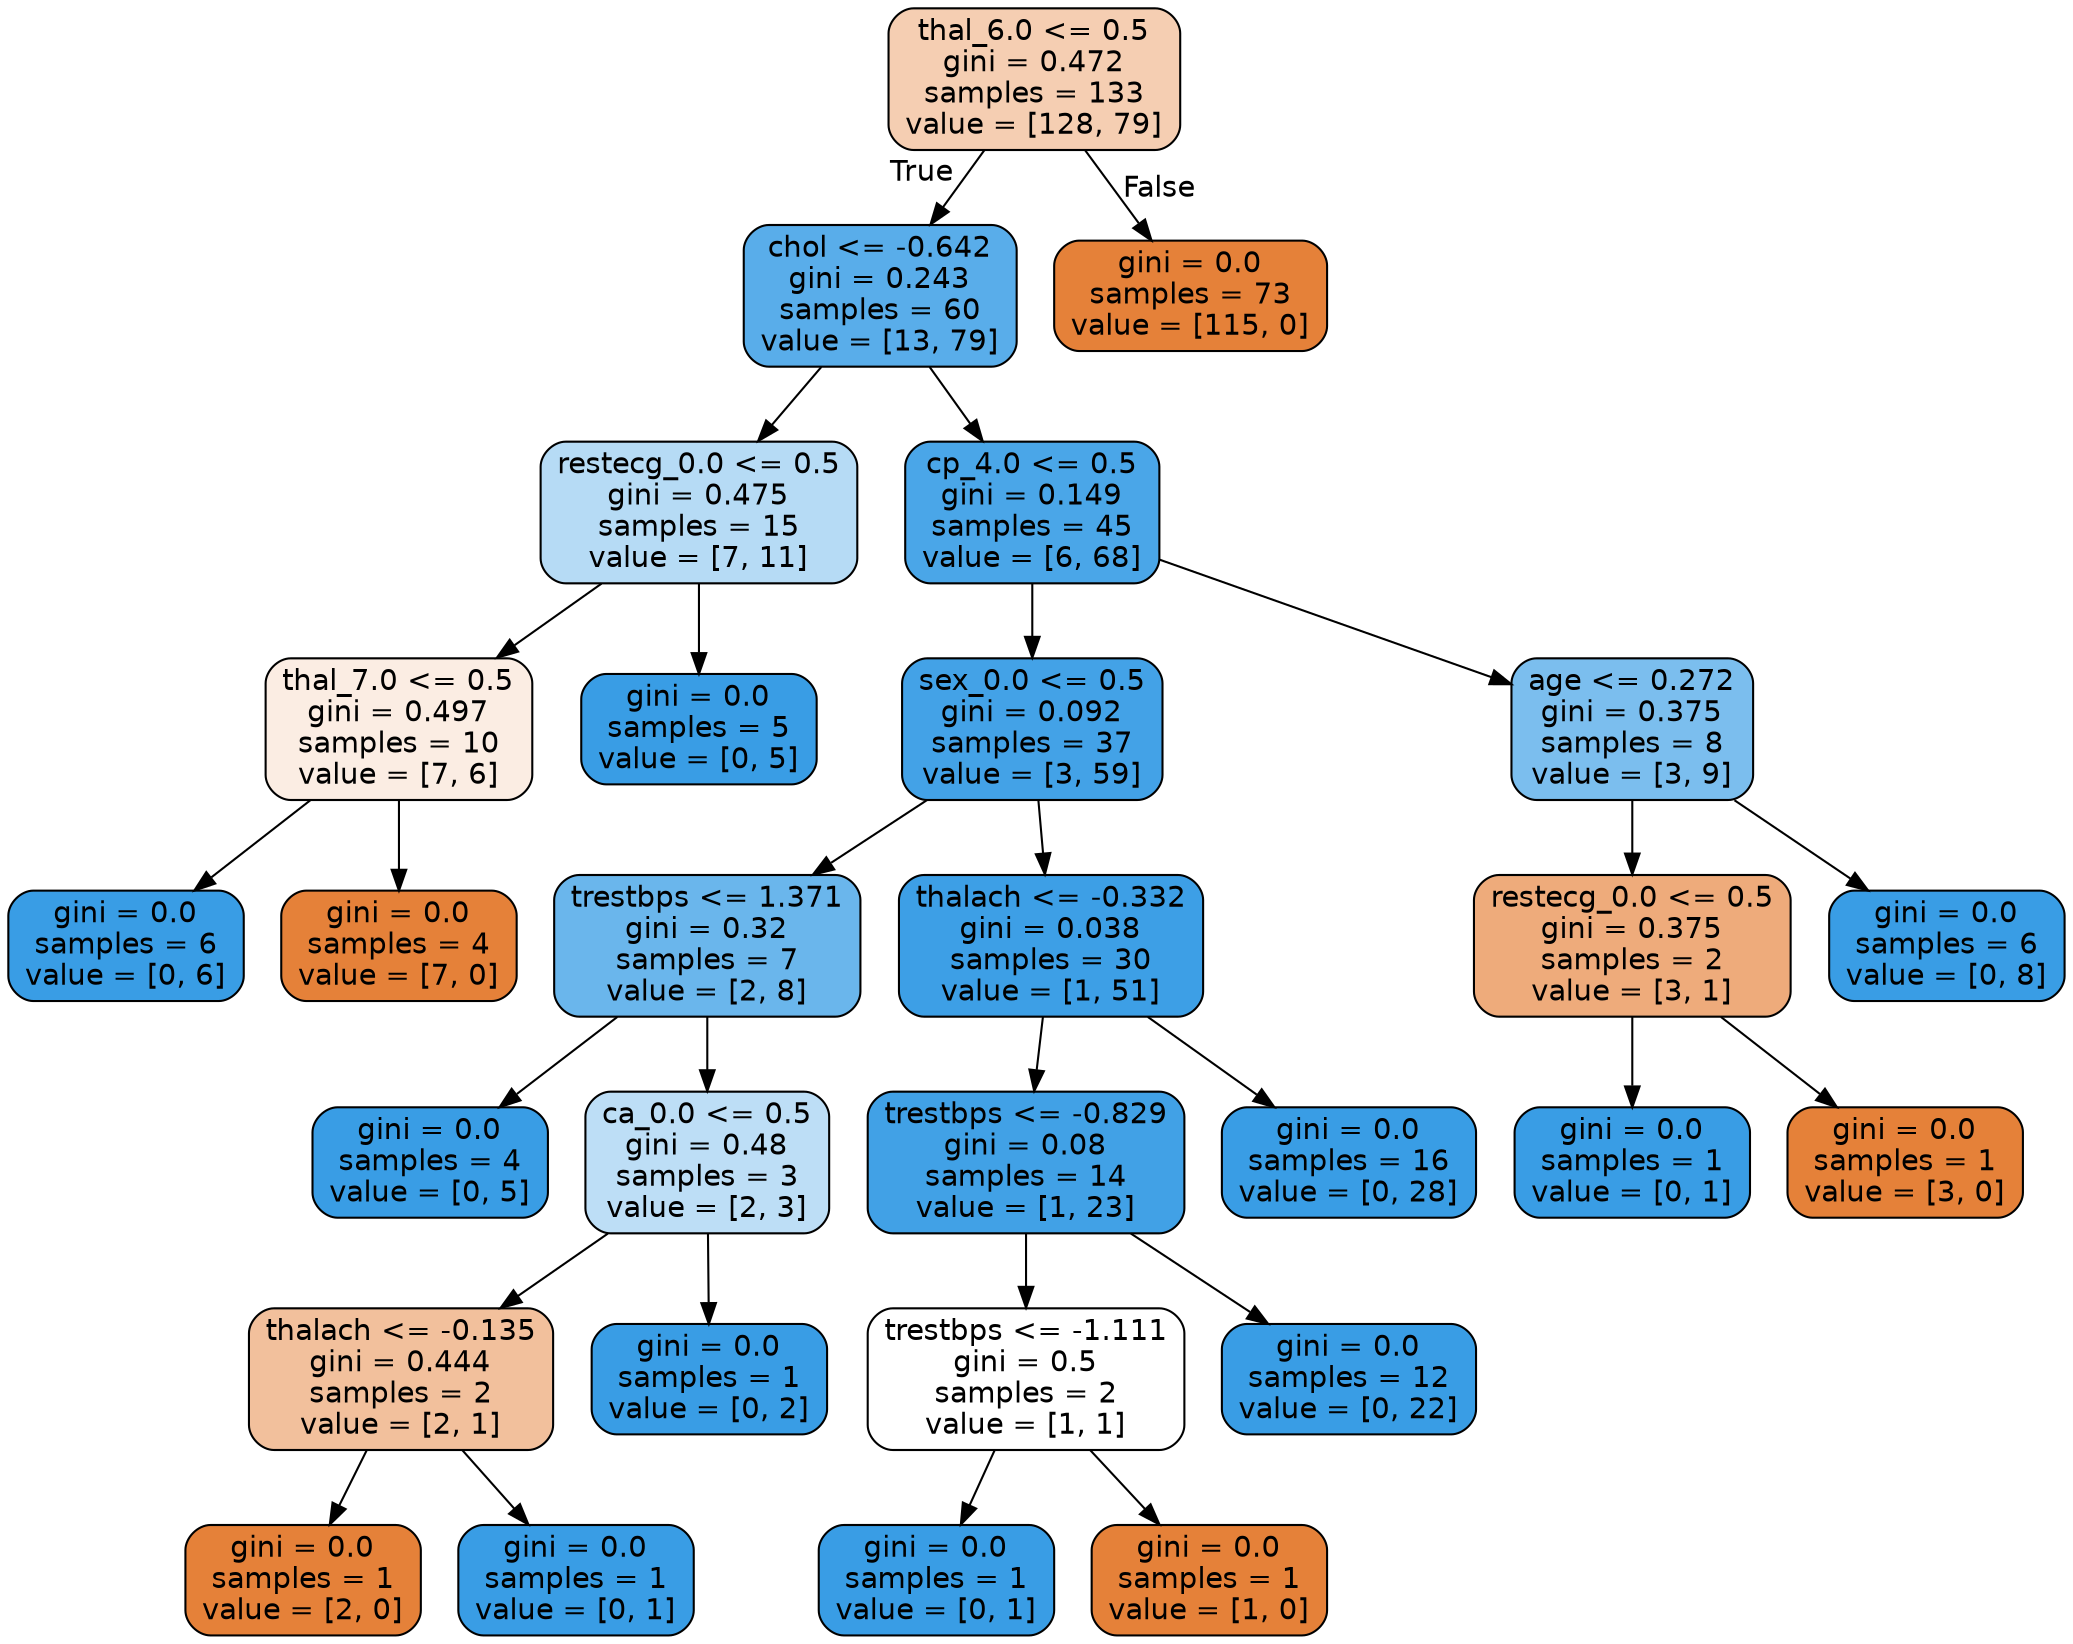 digraph Tree {
node [shape=box, style="filled, rounded", color="black", fontname=helvetica] ;
edge [fontname=helvetica] ;
0 [label="thal_6.0 <= 0.5\ngini = 0.472\nsamples = 133\nvalue = [128, 79]", fillcolor="#e5813962"] ;
1 [label="chol <= -0.642\ngini = 0.243\nsamples = 60\nvalue = [13, 79]", fillcolor="#399de5d5"] ;
0 -> 1 [labeldistance=2.5, labelangle=45, headlabel="True"] ;
2 [label="restecg_0.0 <= 0.5\ngini = 0.475\nsamples = 15\nvalue = [7, 11]", fillcolor="#399de55d"] ;
1 -> 2 ;
3 [label="thal_7.0 <= 0.5\ngini = 0.497\nsamples = 10\nvalue = [7, 6]", fillcolor="#e5813924"] ;
2 -> 3 ;
4 [label="gini = 0.0\nsamples = 6\nvalue = [0, 6]", fillcolor="#399de5ff"] ;
3 -> 4 ;
5 [label="gini = 0.0\nsamples = 4\nvalue = [7, 0]", fillcolor="#e58139ff"] ;
3 -> 5 ;
6 [label="gini = 0.0\nsamples = 5\nvalue = [0, 5]", fillcolor="#399de5ff"] ;
2 -> 6 ;
7 [label="cp_4.0 <= 0.5\ngini = 0.149\nsamples = 45\nvalue = [6, 68]", fillcolor="#399de5e9"] ;
1 -> 7 ;
8 [label="sex_0.0 <= 0.5\ngini = 0.092\nsamples = 37\nvalue = [3, 59]", fillcolor="#399de5f2"] ;
7 -> 8 ;
9 [label="trestbps <= 1.371\ngini = 0.32\nsamples = 7\nvalue = [2, 8]", fillcolor="#399de5bf"] ;
8 -> 9 ;
10 [label="gini = 0.0\nsamples = 4\nvalue = [0, 5]", fillcolor="#399de5ff"] ;
9 -> 10 ;
11 [label="ca_0.0 <= 0.5\ngini = 0.48\nsamples = 3\nvalue = [2, 3]", fillcolor="#399de555"] ;
9 -> 11 ;
12 [label="thalach <= -0.135\ngini = 0.444\nsamples = 2\nvalue = [2, 1]", fillcolor="#e581397f"] ;
11 -> 12 ;
13 [label="gini = 0.0\nsamples = 1\nvalue = [2, 0]", fillcolor="#e58139ff"] ;
12 -> 13 ;
14 [label="gini = 0.0\nsamples = 1\nvalue = [0, 1]", fillcolor="#399de5ff"] ;
12 -> 14 ;
15 [label="gini = 0.0\nsamples = 1\nvalue = [0, 2]", fillcolor="#399de5ff"] ;
11 -> 15 ;
16 [label="thalach <= -0.332\ngini = 0.038\nsamples = 30\nvalue = [1, 51]", fillcolor="#399de5fa"] ;
8 -> 16 ;
17 [label="trestbps <= -0.829\ngini = 0.08\nsamples = 14\nvalue = [1, 23]", fillcolor="#399de5f4"] ;
16 -> 17 ;
18 [label="trestbps <= -1.111\ngini = 0.5\nsamples = 2\nvalue = [1, 1]", fillcolor="#e5813900"] ;
17 -> 18 ;
19 [label="gini = 0.0\nsamples = 1\nvalue = [0, 1]", fillcolor="#399de5ff"] ;
18 -> 19 ;
20 [label="gini = 0.0\nsamples = 1\nvalue = [1, 0]", fillcolor="#e58139ff"] ;
18 -> 20 ;
21 [label="gini = 0.0\nsamples = 12\nvalue = [0, 22]", fillcolor="#399de5ff"] ;
17 -> 21 ;
22 [label="gini = 0.0\nsamples = 16\nvalue = [0, 28]", fillcolor="#399de5ff"] ;
16 -> 22 ;
23 [label="age <= 0.272\ngini = 0.375\nsamples = 8\nvalue = [3, 9]", fillcolor="#399de5aa"] ;
7 -> 23 ;
24 [label="restecg_0.0 <= 0.5\ngini = 0.375\nsamples = 2\nvalue = [3, 1]", fillcolor="#e58139aa"] ;
23 -> 24 ;
25 [label="gini = 0.0\nsamples = 1\nvalue = [0, 1]", fillcolor="#399de5ff"] ;
24 -> 25 ;
26 [label="gini = 0.0\nsamples = 1\nvalue = [3, 0]", fillcolor="#e58139ff"] ;
24 -> 26 ;
27 [label="gini = 0.0\nsamples = 6\nvalue = [0, 8]", fillcolor="#399de5ff"] ;
23 -> 27 ;
28 [label="gini = 0.0\nsamples = 73\nvalue = [115, 0]", fillcolor="#e58139ff"] ;
0 -> 28 [labeldistance=2.5, labelangle=-45, headlabel="False"] ;
}